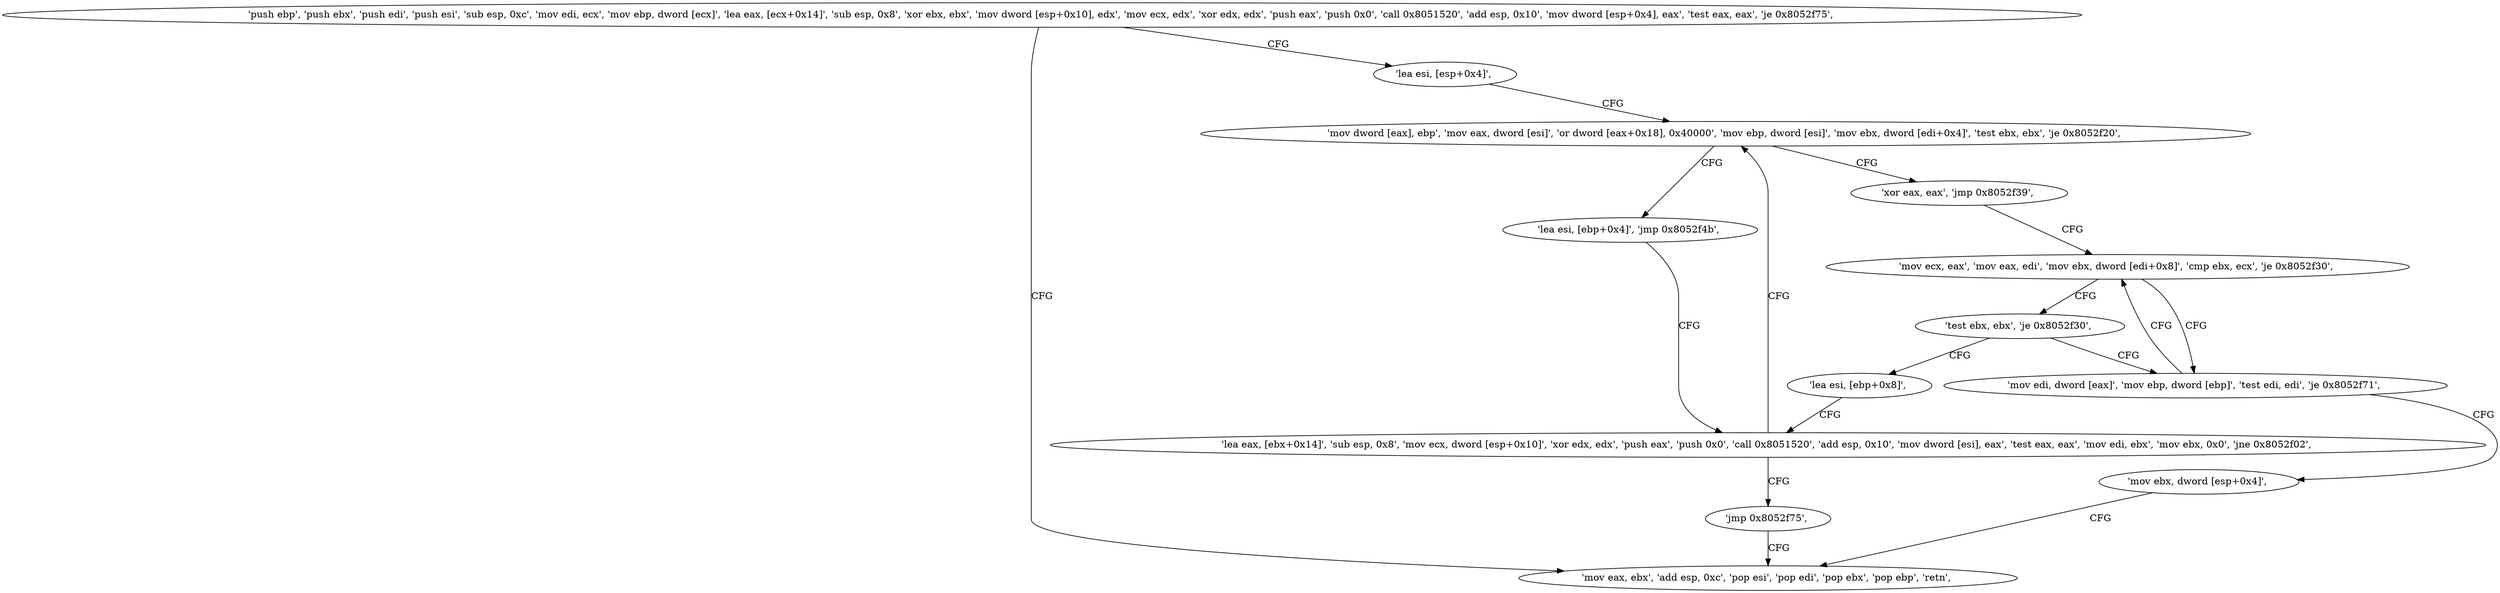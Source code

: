 digraph "func" {
"134557392" [label = "'push ebp', 'push ebx', 'push edi', 'push esi', 'sub esp, 0xc', 'mov edi, ecx', 'mov ebp, dword [ecx]', 'lea eax, [ecx+0x14]', 'sub esp, 0x8', 'xor ebx, ebx', 'mov dword [esp+0x10], edx', 'mov ecx, edx', 'xor edx, edx', 'push eax', 'push 0x0', 'call 0x8051520', 'add esp, 0x10', 'mov dword [esp+0x4], eax', 'test eax, eax', 'je 0x8052f75', " ]
"134557557" [label = "'mov eax, ebx', 'add esp, 0xc', 'pop esi', 'pop edi', 'pop ebx', 'pop ebp', 'retn', " ]
"134557438" [label = "'lea esi, [esp+0x4]', " ]
"134557442" [label = "'mov dword [eax], ebp', 'mov eax, dword [esi]', 'or dword [eax+0x18], 0x40000', 'mov ebp, dword [esi]', 'mov ebx, dword [edi+0x4]', 'test ebx, ebx', 'je 0x8052f20', " ]
"134557472" [label = "'xor eax, eax', 'jmp 0x8052f39', " ]
"134557497" [label = "'mov ecx, eax', 'mov eax, edi', 'mov ebx, dword [edi+0x8]', 'cmp ebx, ecx', 'je 0x8052f30', " ]
"134557462" [label = "'lea esi, [ebp+0x4]', 'jmp 0x8052f4b', " ]
"134557515" [label = "'lea eax, [ebx+0x14]', 'sub esp, 0x8', 'mov ecx, dword [esp+0x10]', 'xor edx, edx', 'push eax', 'push 0x0', 'call 0x8051520', 'add esp, 0x10', 'mov dword [esi], eax', 'test eax, eax', 'mov edi, ebx', 'mov ebx, 0x0', 'jne 0x8052f02', " ]
"134557488" [label = "'mov edi, dword [eax]', 'mov ebp, dword [ebp]', 'test edi, edi', 'je 0x8052f71', " ]
"134557508" [label = "'test ebx, ebx', 'je 0x8052f30', " ]
"134557551" [label = "'jmp 0x8052f75', " ]
"134557553" [label = "'mov ebx, dword [esp+0x4]', " ]
"134557512" [label = "'lea esi, [ebp+0x8]', " ]
"134557392" -> "134557557" [ label = "CFG" ]
"134557392" -> "134557438" [ label = "CFG" ]
"134557438" -> "134557442" [ label = "CFG" ]
"134557442" -> "134557472" [ label = "CFG" ]
"134557442" -> "134557462" [ label = "CFG" ]
"134557472" -> "134557497" [ label = "CFG" ]
"134557497" -> "134557488" [ label = "CFG" ]
"134557497" -> "134557508" [ label = "CFG" ]
"134557462" -> "134557515" [ label = "CFG" ]
"134557515" -> "134557442" [ label = "CFG" ]
"134557515" -> "134557551" [ label = "CFG" ]
"134557488" -> "134557553" [ label = "CFG" ]
"134557488" -> "134557497" [ label = "CFG" ]
"134557508" -> "134557488" [ label = "CFG" ]
"134557508" -> "134557512" [ label = "CFG" ]
"134557551" -> "134557557" [ label = "CFG" ]
"134557553" -> "134557557" [ label = "CFG" ]
"134557512" -> "134557515" [ label = "CFG" ]
}
